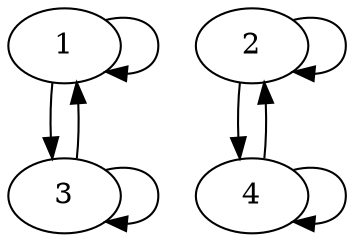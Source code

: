 digraph {
    1 -> 1;
    1 -> 3;
    3 -> 1;
    3 -> 3;

    2 -> 2;
    2 -> 4;
    4 -> 2;
    4 -> 4;
}
